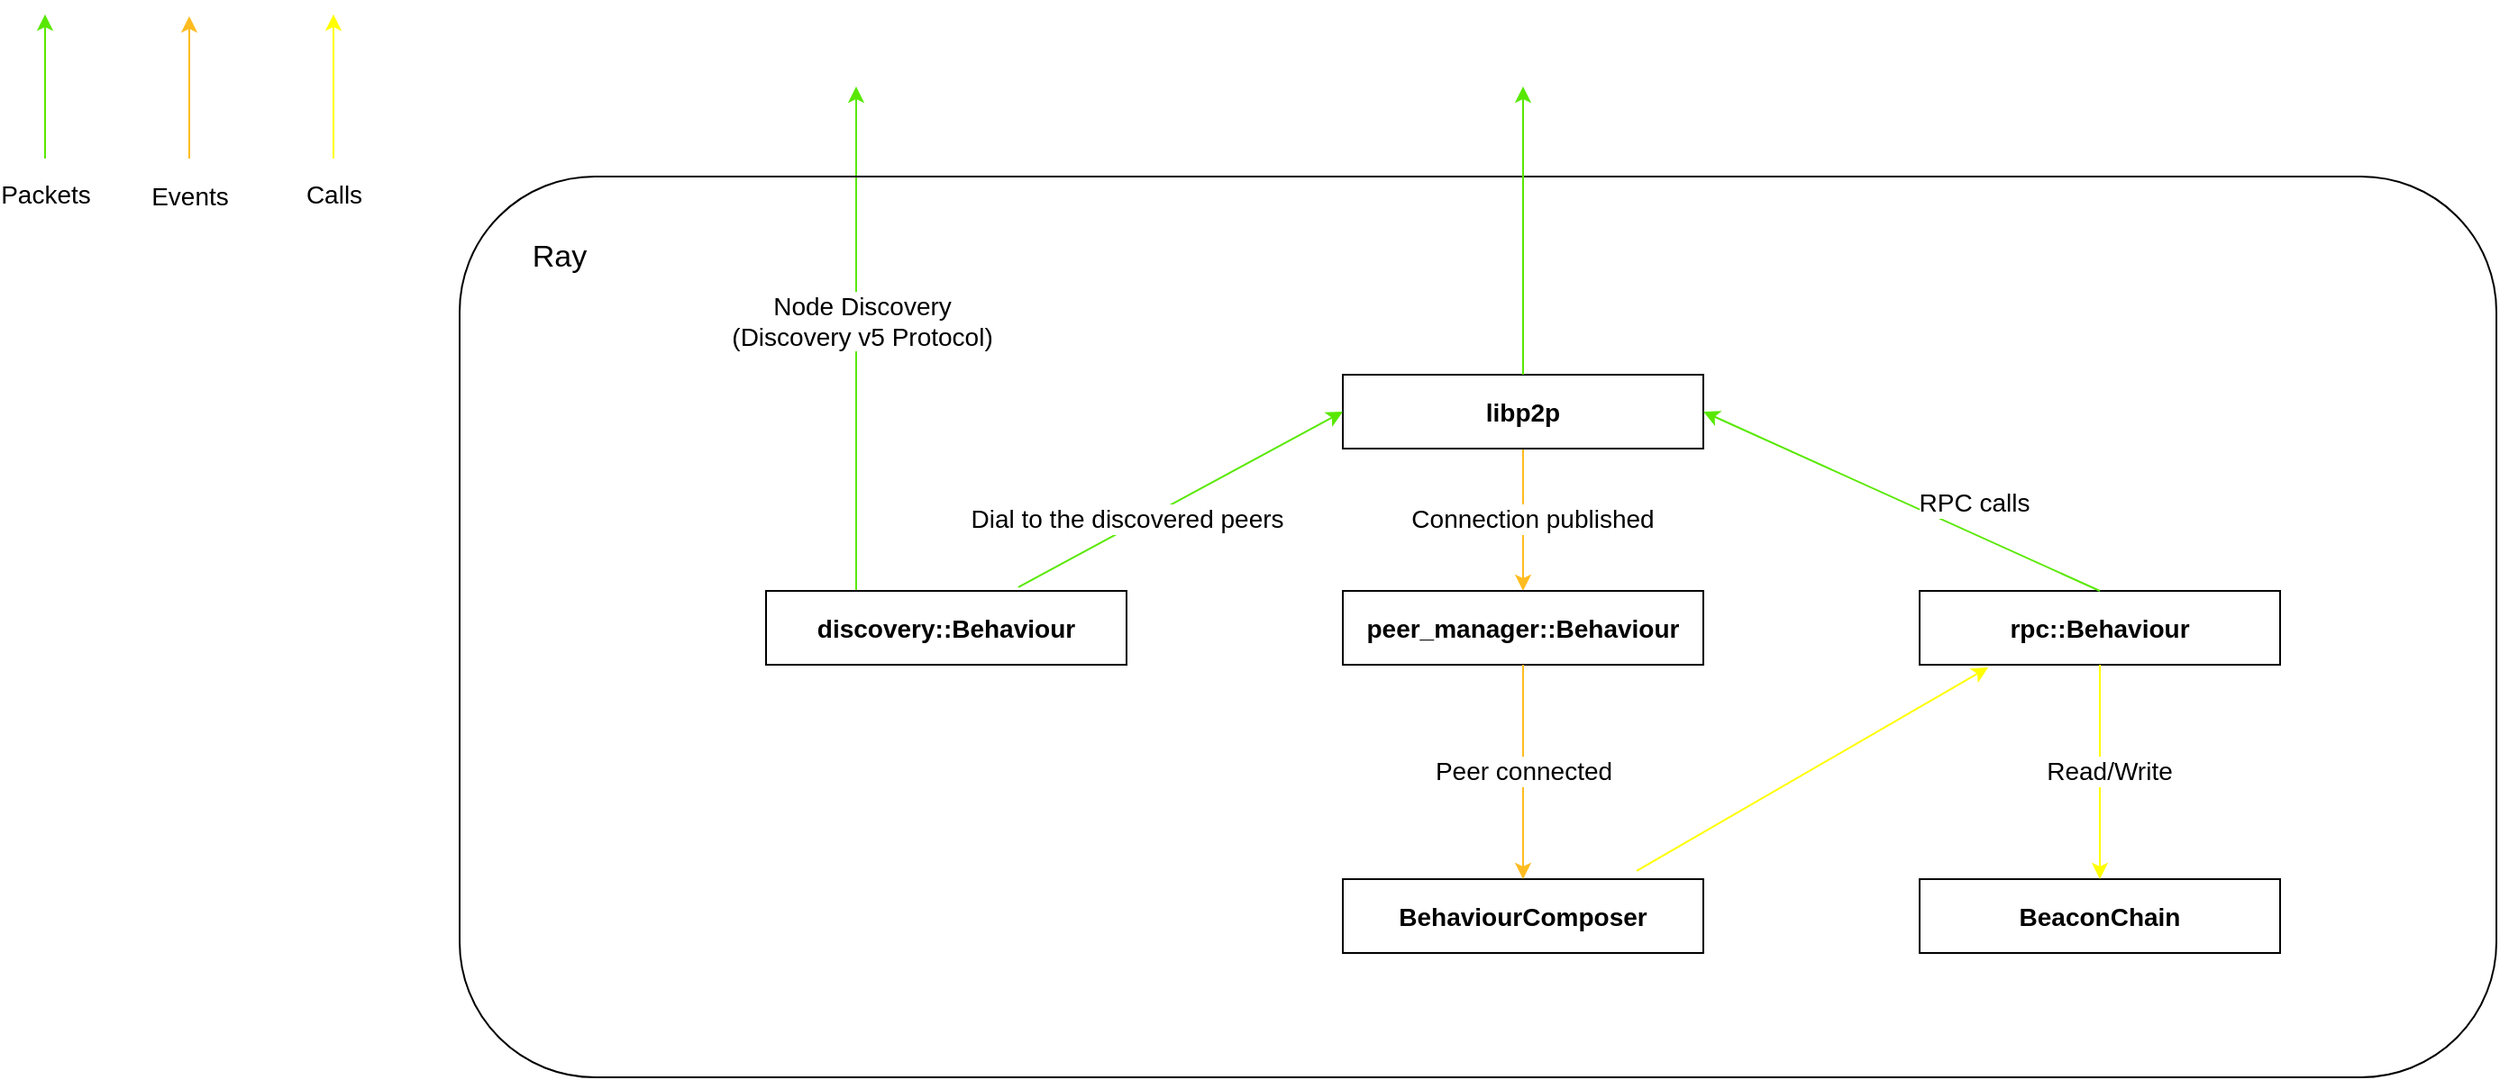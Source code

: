 <mxfile>
    <diagram id="ExdccTZqctQwAvQB16s_" name="Page-1">
        <mxGraphModel dx="3235" dy="2017" grid="0" gridSize="10" guides="1" tooltips="1" connect="1" arrows="1" fold="1" page="0" pageScale="1" pageWidth="827" pageHeight="1169" background="none" math="0" shadow="0">
            <root>
                <mxCell id="0"/>
                <mxCell id="1" parent="0"/>
                <mxCell id="36" value="" style="endArrow=classic;html=1;fontSize=18;fillColor=#60a917;strokeColor=#58E800;exitX=0.25;exitY=0;exitDx=0;exitDy=0;" parent="1" edge="1" source="104">
                    <mxGeometry x="-680" y="-450" width="50" height="50" as="geometry">
                        <mxPoint x="-400" y="-150" as="sourcePoint"/>
                        <mxPoint x="-270" y="-240" as="targetPoint"/>
                    </mxGeometry>
                </mxCell>
                <mxCell id="37" value="Node Discovery&lt;br&gt;(Discovery v5 Protocol)" style="edgeLabel;html=1;align=center;verticalAlign=middle;resizable=0;points=[];fontSize=14;" parent="36" vertex="1" connectable="0">
                    <mxGeometry relative="1" as="geometry">
                        <mxPoint x="3" y="-10" as="offset"/>
                    </mxGeometry>
                </mxCell>
                <mxCell id="41" value="" style="endArrow=classic;html=1;fontSize=18;fillColor=#e3c800;strokeColor=#FFBC21;" parent="1" edge="1">
                    <mxGeometry x="-930" y="-1089" width="50" height="50" as="geometry">
                        <mxPoint x="-640" y="-200" as="sourcePoint"/>
                        <mxPoint x="-640" y="-279" as="targetPoint"/>
                    </mxGeometry>
                </mxCell>
                <mxCell id="42" value="Events" style="edgeLabel;html=1;align=center;verticalAlign=middle;resizable=0;points=[];fontSize=14;" parent="41" vertex="1" connectable="0">
                    <mxGeometry relative="1" as="geometry">
                        <mxPoint y="60" as="offset"/>
                    </mxGeometry>
                </mxCell>
                <mxCell id="46" value="" style="endArrow=classic;html=1;fontSize=18;fillColor=#e3c800;strokeColor=#FFBC21;exitX=0.5;exitY=1;exitDx=0;exitDy=0;entryX=0.5;entryY=0;entryDx=0;entryDy=0;" parent="1" edge="1" target="105" source="109">
                    <mxGeometry x="-135" y="-650" width="50" height="50" as="geometry">
                        <mxPoint x="125" y="-10" as="sourcePoint"/>
                        <mxPoint x="485" y="-10" as="targetPoint"/>
                    </mxGeometry>
                </mxCell>
                <mxCell id="47" value="Connection published" style="edgeLabel;html=1;align=center;verticalAlign=middle;resizable=0;points=[];fontSize=14;" parent="46" vertex="1" connectable="0">
                    <mxGeometry relative="1" as="geometry">
                        <mxPoint x="5" y="-1" as="offset"/>
                    </mxGeometry>
                </mxCell>
                <mxCell id="51" value="&lt;span style=&quot;font-size: 12px&quot;&gt;&lt;br&gt;&lt;/span&gt;" style="rounded=1;whiteSpace=wrap;html=1;fontSize=14;fillColor=none;" parent="1" vertex="1">
                    <mxGeometry x="-490" y="-190" width="1130" height="500" as="geometry"/>
                </mxCell>
                <mxCell id="104" value="discovery::Behaviour" style="rounded=0;whiteSpace=wrap;html=1;fontSize=14;fontStyle=1" vertex="1" parent="1">
                    <mxGeometry x="-320" y="40" width="200" height="41" as="geometry"/>
                </mxCell>
                <mxCell id="105" value="peer_manager::Behaviour" style="rounded=0;whiteSpace=wrap;html=1;fontSize=14;fontStyle=1" vertex="1" parent="1">
                    <mxGeometry y="40" width="200" height="41" as="geometry"/>
                </mxCell>
                <mxCell id="106" value="rpc::Behaviour" style="rounded=0;whiteSpace=wrap;html=1;fontSize=14;fontStyle=1" vertex="1" parent="1">
                    <mxGeometry x="320" y="40" width="200" height="41" as="geometry"/>
                </mxCell>
                <mxCell id="107" value="BehaviourComposer" style="rounded=0;whiteSpace=wrap;html=1;fontSize=14;fontStyle=1" vertex="1" parent="1">
                    <mxGeometry y="200" width="200" height="41" as="geometry"/>
                </mxCell>
                <mxCell id="108" value="BeaconChain" style="rounded=0;whiteSpace=wrap;html=1;fontSize=14;fontStyle=1" vertex="1" parent="1">
                    <mxGeometry x="320" y="200" width="200" height="41" as="geometry"/>
                </mxCell>
                <mxCell id="109" value="libp2p" style="rounded=0;whiteSpace=wrap;html=1;fontSize=14;fontStyle=1" vertex="1" parent="1">
                    <mxGeometry y="-80" width="200" height="41" as="geometry"/>
                </mxCell>
                <mxCell id="112" value="" style="endArrow=classic;html=1;fontSize=18;fillColor=#60a917;strokeColor=#58E800;exitX=0.7;exitY=-0.049;exitDx=0;exitDy=0;entryX=0;entryY=0.5;entryDx=0;entryDy=0;exitPerimeter=0;" edge="1" parent="1" source="104" target="109">
                    <mxGeometry x="-470" y="-510" width="50" height="50" as="geometry">
                        <mxPoint x="-60" y="-20" as="sourcePoint"/>
                        <mxPoint x="-60" y="-300" as="targetPoint"/>
                    </mxGeometry>
                </mxCell>
                <mxCell id="113" value="Dial to the discovered peers" style="edgeLabel;html=1;align=center;verticalAlign=middle;resizable=0;points=[];fontSize=14;" vertex="1" connectable="0" parent="112">
                    <mxGeometry relative="1" as="geometry">
                        <mxPoint x="-30" y="11" as="offset"/>
                    </mxGeometry>
                </mxCell>
                <mxCell id="114" value="" style="endArrow=classic;html=1;fontSize=18;fillColor=#60a917;strokeColor=#58E800;exitX=0.25;exitY=0;exitDx=0;exitDy=0;" edge="1" parent="1">
                    <mxGeometry x="-1130" y="-690" width="50" height="50" as="geometry">
                        <mxPoint x="-720" y="-200" as="sourcePoint"/>
                        <mxPoint x="-720" y="-280" as="targetPoint"/>
                    </mxGeometry>
                </mxCell>
                <mxCell id="115" value="Packets" style="edgeLabel;html=1;align=center;verticalAlign=middle;resizable=0;points=[];fontSize=14;" vertex="1" connectable="0" parent="114">
                    <mxGeometry relative="1" as="geometry">
                        <mxPoint y="60" as="offset"/>
                    </mxGeometry>
                </mxCell>
                <mxCell id="116" value="" style="endArrow=classic;html=1;fontSize=18;fillColor=#e3c800;strokeColor=#FFBC21;exitX=0.5;exitY=1;exitDx=0;exitDy=0;entryX=0.5;entryY=0;entryDx=0;entryDy=0;" edge="1" parent="1" source="105" target="107">
                    <mxGeometry x="-285" y="360" width="50" height="50" as="geometry">
                        <mxPoint x="345" y="730" as="sourcePoint"/>
                        <mxPoint x="-15" y="730" as="targetPoint"/>
                    </mxGeometry>
                </mxCell>
                <mxCell id="117" value="Peer connected" style="edgeLabel;html=1;align=center;verticalAlign=middle;resizable=0;points=[];fontSize=14;" vertex="1" connectable="0" parent="116">
                    <mxGeometry relative="1" as="geometry">
                        <mxPoint y="-1" as="offset"/>
                    </mxGeometry>
                </mxCell>
                <mxCell id="118" value="" style="endArrow=classic;html=1;fontSize=18;strokeColor=#FFFF00;" edge="1" parent="1">
                    <mxGeometry x="-460" y="-710" width="50" height="50" as="geometry">
                        <mxPoint x="-560" y="-200" as="sourcePoint"/>
                        <mxPoint x="-560" y="-280" as="targetPoint"/>
                    </mxGeometry>
                </mxCell>
                <mxCell id="119" value="Calls" style="edgeLabel;html=1;align=center;verticalAlign=middle;resizable=0;points=[];fontSize=14;" vertex="1" connectable="0" parent="118">
                    <mxGeometry relative="1" as="geometry">
                        <mxPoint y="60" as="offset"/>
                    </mxGeometry>
                </mxCell>
                <mxCell id="120" value="" style="endArrow=classic;html=1;fontSize=18;strokeColor=#FFFF00;entryX=0.19;entryY=1.037;entryDx=0;entryDy=0;entryPerimeter=0;exitX=0.815;exitY=-0.11;exitDx=0;exitDy=0;exitPerimeter=0;" edge="1" parent="1" source="107" target="106">
                    <mxGeometry x="350" y="-290" width="50" height="50" as="geometry">
                        <mxPoint x="250" y="220" as="sourcePoint"/>
                        <mxPoint x="250" y="140" as="targetPoint"/>
                    </mxGeometry>
                </mxCell>
                <mxCell id="122" value="" style="endArrow=classic;html=1;fontSize=18;fillColor=#60a917;strokeColor=#58E800;exitX=0.5;exitY=0;exitDx=0;exitDy=0;entryX=1;entryY=0.5;entryDx=0;entryDy=0;" edge="1" parent="1" source="106" target="109">
                    <mxGeometry x="-460" y="-500" width="50" height="50" as="geometry">
                        <mxPoint x="-170" y="47.991" as="sourcePoint"/>
                        <mxPoint x="10" y="-49.5" as="targetPoint"/>
                    </mxGeometry>
                </mxCell>
                <mxCell id="123" value="RPC calls" style="edgeLabel;html=1;align=center;verticalAlign=middle;resizable=0;points=[];fontSize=14;" vertex="1" connectable="0" parent="122">
                    <mxGeometry relative="1" as="geometry">
                        <mxPoint x="40" as="offset"/>
                    </mxGeometry>
                </mxCell>
                <mxCell id="124" value="" style="endArrow=classic;html=1;fontSize=18;fillColor=#60a917;strokeColor=#58E800;exitX=0.5;exitY=0;exitDx=0;exitDy=0;" edge="1" parent="1" source="109">
                    <mxGeometry x="-450" y="-490" width="50" height="50" as="geometry">
                        <mxPoint x="430" y="50" as="sourcePoint"/>
                        <mxPoint x="100" y="-240" as="targetPoint"/>
                    </mxGeometry>
                </mxCell>
                <mxCell id="126" value="" style="endArrow=classic;html=1;fontSize=18;strokeColor=#FFFF00;entryX=0.5;entryY=0;entryDx=0;entryDy=0;exitX=0.5;exitY=1;exitDx=0;exitDy=0;" edge="1" parent="1" source="106" target="108">
                    <mxGeometry x="360" y="-280" width="50" height="50" as="geometry">
                        <mxPoint x="173" y="205.49" as="sourcePoint"/>
                        <mxPoint x="368" y="92.517" as="targetPoint"/>
                    </mxGeometry>
                </mxCell>
                <mxCell id="128" value="Read/Write" style="edgeLabel;html=1;align=center;verticalAlign=middle;resizable=0;points=[];fontSize=14;" vertex="1" connectable="0" parent="1">
                    <mxGeometry x="425" y="140" as="geometry"/>
                </mxCell>
                <mxCell id="129" value="Ray" style="text;html=1;align=center;verticalAlign=middle;resizable=0;points=[];autosize=1;strokeColor=none;fillColor=none;fontSize=17;" vertex="1" parent="1">
                    <mxGeometry x="-460" y="-160" width="50" height="30" as="geometry"/>
                </mxCell>
            </root>
        </mxGraphModel>
    </diagram>
</mxfile>
